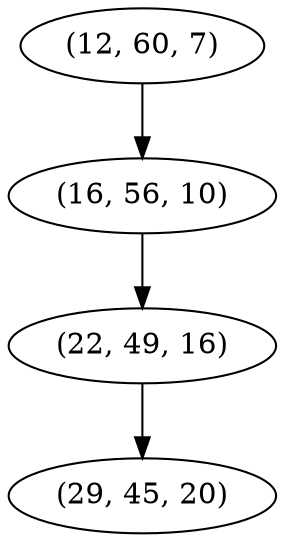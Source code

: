 digraph tree {
    "(12, 60, 7)";
    "(16, 56, 10)";
    "(22, 49, 16)";
    "(29, 45, 20)";
    "(12, 60, 7)" -> "(16, 56, 10)";
    "(16, 56, 10)" -> "(22, 49, 16)";
    "(22, 49, 16)" -> "(29, 45, 20)";
}
